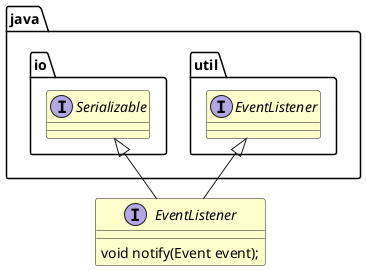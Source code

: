 @startuml

skinparam class {
  BackgroundColor BUSINESS
}

interface EventListener extends java.util.EventListener, java.io.Serializable
{
  void notify(Event event);
}

@enduml
